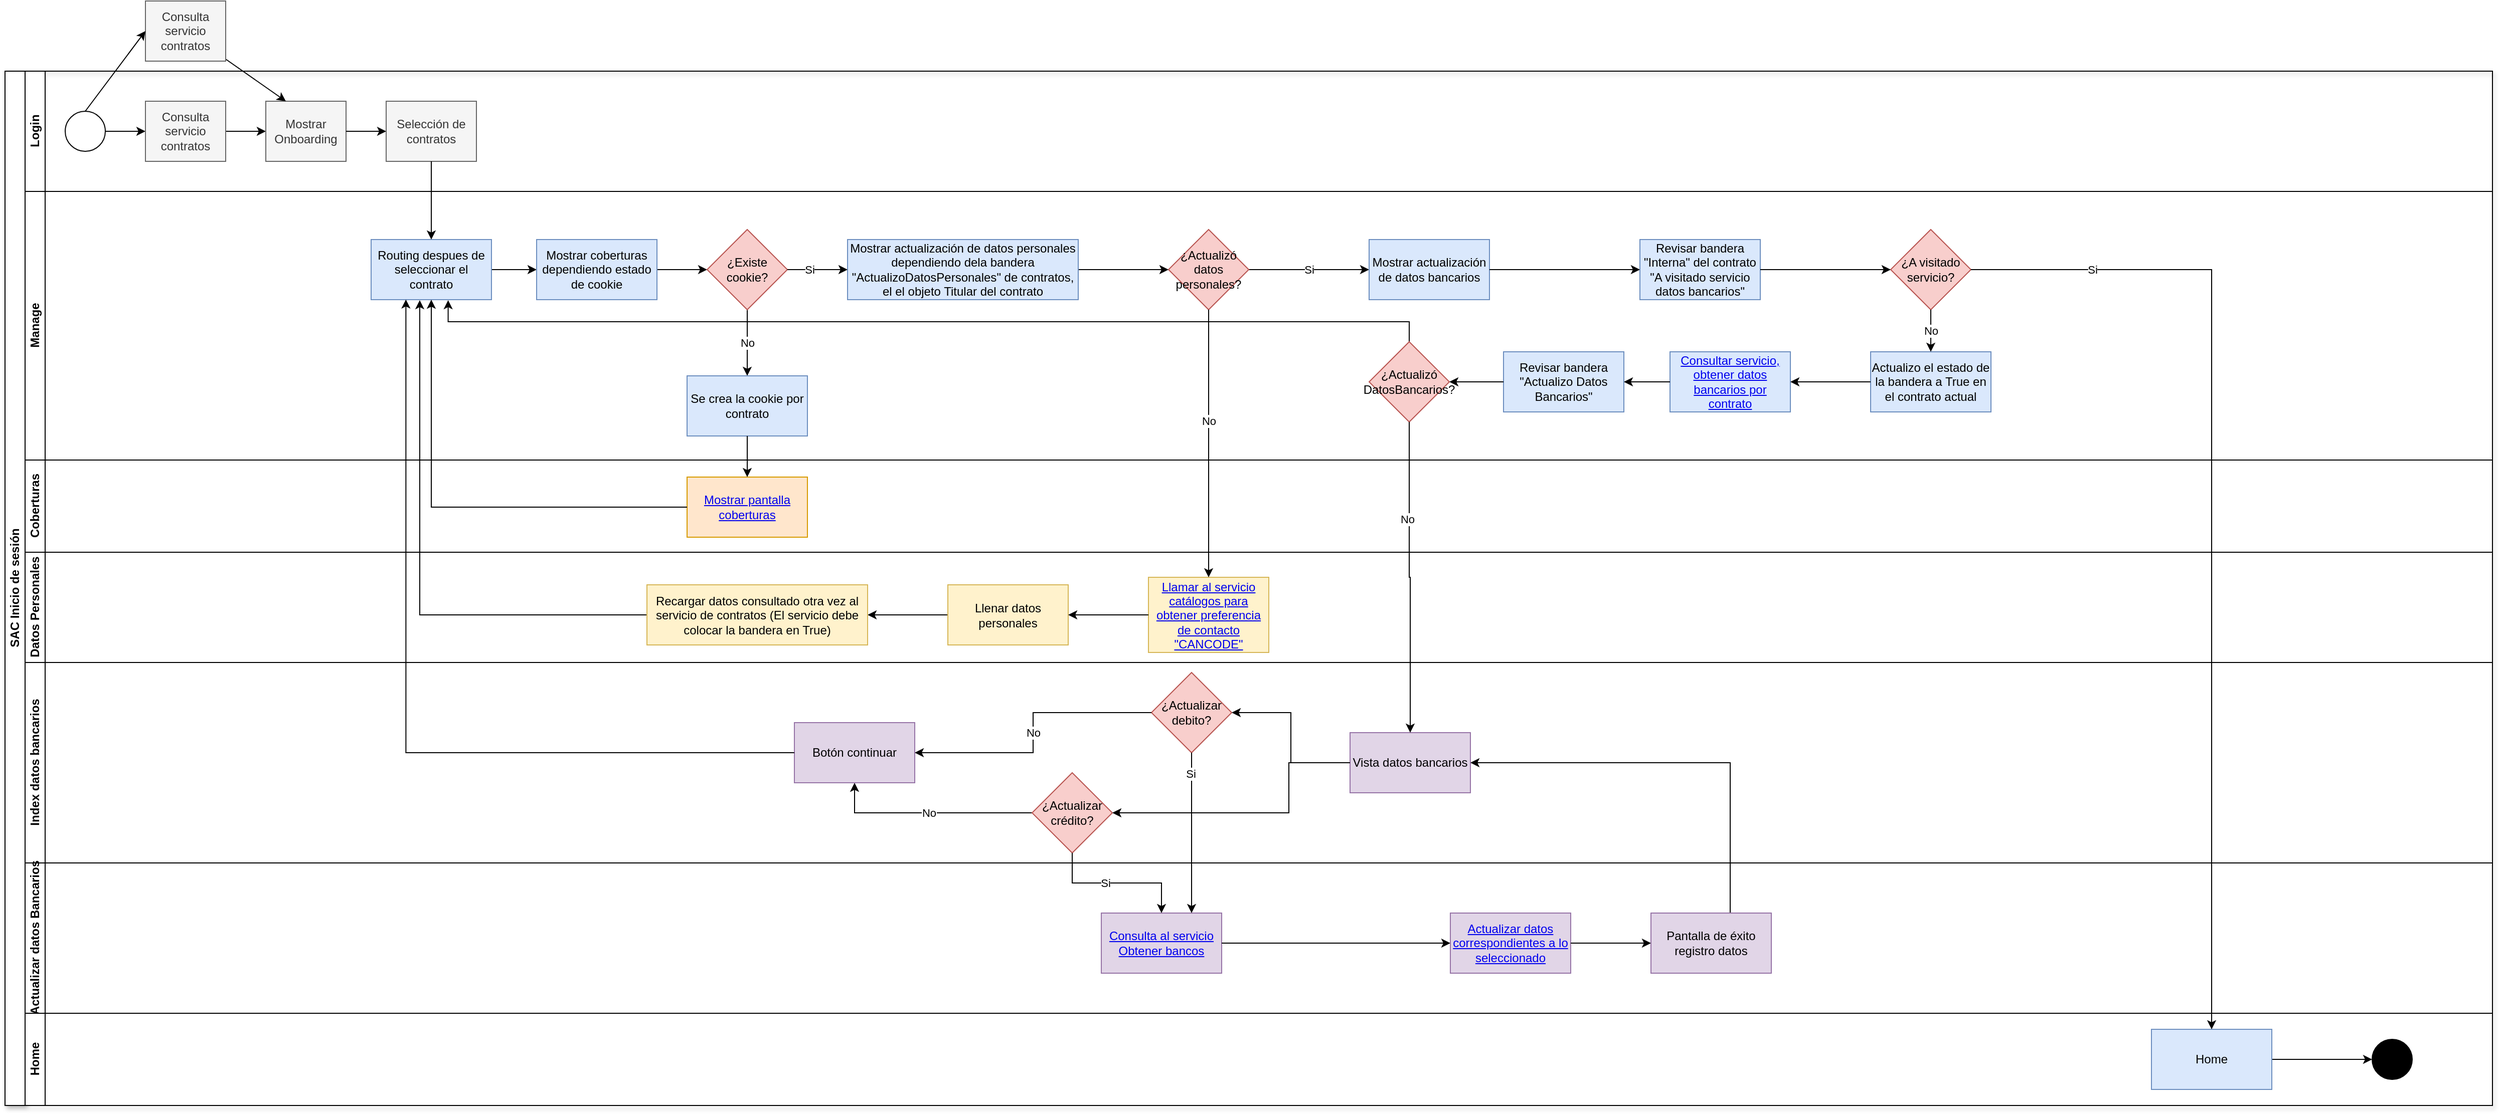 <mxfile>
    <diagram id="prtHgNgQTEPvFCAcTncT" name="Page-1">
        <mxGraphModel dx="843" dy="478" grid="1" gridSize="10" guides="1" tooltips="1" connect="1" arrows="1" fold="1" page="1" pageScale="1" pageWidth="827" pageHeight="1169" math="0" shadow="0">
            <root>
                <mxCell id="0"/>
                <mxCell id="1" parent="0"/>
                <mxCell id="dNxyNK7c78bLwvsdeMH5-19" value="SAC Inicio de sesión" style="swimlane;html=1;childLayout=stackLayout;resizeParent=1;resizeParentMax=0;horizontal=0;startSize=20;horizontalStack=0;shadow=1;" parent="1" vertex="1">
                    <mxGeometry x="40" y="80" width="2480" height="1032" as="geometry"/>
                </mxCell>
                <mxCell id="dNxyNK7c78bLwvsdeMH5-20" value="Login" style="swimlane;html=1;startSize=20;horizontal=0;swimlaneFillColor=none;" parent="dNxyNK7c78bLwvsdeMH5-19" vertex="1">
                    <mxGeometry x="20" width="2460" height="120" as="geometry"/>
                </mxCell>
                <mxCell id="dNxyNK7c78bLwvsdeMH5-25" value="" style="edgeStyle=orthogonalEdgeStyle;rounded=0;orthogonalLoop=1;jettySize=auto;html=1;" parent="dNxyNK7c78bLwvsdeMH5-20" source="dNxyNK7c78bLwvsdeMH5-23" target="dNxyNK7c78bLwvsdeMH5-24" edge="1">
                    <mxGeometry relative="1" as="geometry"/>
                </mxCell>
                <mxCell id="dNxyNK7c78bLwvsdeMH5-23" value="" style="ellipse;whiteSpace=wrap;html=1;" parent="dNxyNK7c78bLwvsdeMH5-20" vertex="1">
                    <mxGeometry x="40" y="40" width="40" height="40" as="geometry"/>
                </mxCell>
                <mxCell id="sx0D6qyh79OSTjhHzGGq-5" style="edgeStyle=orthogonalEdgeStyle;rounded=0;orthogonalLoop=1;jettySize=auto;html=1;" parent="dNxyNK7c78bLwvsdeMH5-20" source="dNxyNK7c78bLwvsdeMH5-24" target="dNxyNK7c78bLwvsdeMH5-30" edge="1">
                    <mxGeometry relative="1" as="geometry"/>
                </mxCell>
                <mxCell id="dNxyNK7c78bLwvsdeMH5-24" value="Consulta servicio contratos" style="rounded=0;whiteSpace=wrap;html=1;fontFamily=Helvetica;fontSize=12;fontColor=#333333;align=center;fillColor=#f5f5f5;strokeColor=#666666;" parent="dNxyNK7c78bLwvsdeMH5-20" vertex="1">
                    <mxGeometry x="120" y="30" width="80" height="60" as="geometry"/>
                </mxCell>
                <mxCell id="dNxyNK7c78bLwvsdeMH5-30" value="Mostrar Onboarding" style="rounded=0;whiteSpace=wrap;html=1;fontFamily=Helvetica;fontSize=12;fontColor=#333333;align=center;fillColor=#f5f5f5;strokeColor=#666666;" parent="dNxyNK7c78bLwvsdeMH5-20" vertex="1">
                    <mxGeometry x="240" y="30" width="80" height="60" as="geometry"/>
                </mxCell>
                <mxCell id="sx0D6qyh79OSTjhHzGGq-6" value="Selección de contratos" style="whiteSpace=wrap;html=1;fontColor=#333333;rounded=0;fillColor=#f5f5f5;strokeColor=#666666;" parent="dNxyNK7c78bLwvsdeMH5-20" vertex="1">
                    <mxGeometry x="360" y="30" width="90" height="60" as="geometry"/>
                </mxCell>
                <mxCell id="sx0D6qyh79OSTjhHzGGq-7" value="" style="edgeStyle=orthogonalEdgeStyle;rounded=0;orthogonalLoop=1;jettySize=auto;html=1;" parent="dNxyNK7c78bLwvsdeMH5-20" source="dNxyNK7c78bLwvsdeMH5-30" target="sx0D6qyh79OSTjhHzGGq-6" edge="1">
                    <mxGeometry relative="1" as="geometry"/>
                </mxCell>
                <mxCell id="dNxyNK7c78bLwvsdeMH5-21" value="Manage" style="swimlane;html=1;startSize=20;horizontal=0;" parent="dNxyNK7c78bLwvsdeMH5-19" vertex="1">
                    <mxGeometry x="20" y="120" width="2460" height="268" as="geometry"/>
                </mxCell>
                <mxCell id="sx0D6qyh79OSTjhHzGGq-16" value="" style="edgeStyle=orthogonalEdgeStyle;rounded=0;orthogonalLoop=1;jettySize=auto;html=1;" parent="dNxyNK7c78bLwvsdeMH5-21" source="sx0D6qyh79OSTjhHzGGq-10" target="sx0D6qyh79OSTjhHzGGq-15" edge="1">
                    <mxGeometry relative="1" as="geometry"/>
                </mxCell>
                <mxCell id="sx0D6qyh79OSTjhHzGGq-10" value="Routing despues de seleccionar el contrato" style="whiteSpace=wrap;html=1;rounded=0;fillColor=#dae8fc;strokeColor=#6c8ebf;" parent="dNxyNK7c78bLwvsdeMH5-21" vertex="1">
                    <mxGeometry x="345" y="48" width="120" height="60" as="geometry"/>
                </mxCell>
                <mxCell id="sx0D6qyh79OSTjhHzGGq-18" value="" style="edgeStyle=orthogonalEdgeStyle;rounded=0;orthogonalLoop=1;jettySize=auto;html=1;" parent="dNxyNK7c78bLwvsdeMH5-21" source="sx0D6qyh79OSTjhHzGGq-15" target="sx0D6qyh79OSTjhHzGGq-17" edge="1">
                    <mxGeometry relative="1" as="geometry"/>
                </mxCell>
                <mxCell id="sx0D6qyh79OSTjhHzGGq-15" value="Mostrar coberturas dependiendo estado de cookie" style="whiteSpace=wrap;html=1;rounded=0;fillColor=#dae8fc;strokeColor=#6c8ebf;" parent="dNxyNK7c78bLwvsdeMH5-21" vertex="1">
                    <mxGeometry x="510" y="48" width="120" height="60" as="geometry"/>
                </mxCell>
                <mxCell id="sx0D6qyh79OSTjhHzGGq-29" value="No" style="edgeStyle=orthogonalEdgeStyle;rounded=0;orthogonalLoop=1;jettySize=auto;html=1;" parent="dNxyNK7c78bLwvsdeMH5-21" source="sx0D6qyh79OSTjhHzGGq-17" target="sx0D6qyh79OSTjhHzGGq-28" edge="1">
                    <mxGeometry relative="1" as="geometry"/>
                </mxCell>
                <mxCell id="sx0D6qyh79OSTjhHzGGq-17" value="¿Existe cookie?" style="rhombus;whiteSpace=wrap;html=1;rounded=0;fillColor=#f8cecc;strokeColor=#b85450;" parent="dNxyNK7c78bLwvsdeMH5-21" vertex="1">
                    <mxGeometry x="680" y="38" width="80" height="80" as="geometry"/>
                </mxCell>
                <mxCell id="sx0D6qyh79OSTjhHzGGq-28" value="Se crea la cookie por contrato" style="whiteSpace=wrap;html=1;rounded=0;fillColor=#dae8fc;strokeColor=#6c8ebf;" parent="dNxyNK7c78bLwvsdeMH5-21" vertex="1">
                    <mxGeometry x="660" y="184" width="120" height="60" as="geometry"/>
                </mxCell>
                <mxCell id="sx0D6qyh79OSTjhHzGGq-36" value="Si" style="edgeStyle=orthogonalEdgeStyle;rounded=0;orthogonalLoop=1;jettySize=auto;html=1;" parent="dNxyNK7c78bLwvsdeMH5-21" source="sx0D6qyh79OSTjhHzGGq-32" target="sx0D6qyh79OSTjhHzGGq-35" edge="1">
                    <mxGeometry relative="1" as="geometry"/>
                </mxCell>
                <mxCell id="sx0D6qyh79OSTjhHzGGq-32" value="¿Actualizó datos personales?" style="rhombus;whiteSpace=wrap;html=1;rounded=0;fillColor=#f8cecc;strokeColor=#b85450;" parent="dNxyNK7c78bLwvsdeMH5-21" vertex="1">
                    <mxGeometry x="1140" y="38" width="80" height="80" as="geometry"/>
                </mxCell>
                <mxCell id="sx0D6qyh79OSTjhHzGGq-35" value="Mostrar actualización de datos bancarios" style="whiteSpace=wrap;html=1;rounded=0;fillColor=#dae8fc;strokeColor=#6c8ebf;" parent="dNxyNK7c78bLwvsdeMH5-21" vertex="1">
                    <mxGeometry x="1340" y="48" width="120" height="60" as="geometry"/>
                </mxCell>
                <mxCell id="sx0D6qyh79OSTjhHzGGq-50" value="Revisar bandera &quot;Interna&quot; del contrato &quot;A visitado servicio datos bancarios&quot;" style="whiteSpace=wrap;html=1;rounded=0;fillColor=#dae8fc;strokeColor=#6c8ebf;" parent="dNxyNK7c78bLwvsdeMH5-21" vertex="1">
                    <mxGeometry x="1610" y="48" width="120" height="60" as="geometry"/>
                </mxCell>
                <mxCell id="sx0D6qyh79OSTjhHzGGq-51" value="" style="edgeStyle=orthogonalEdgeStyle;rounded=0;orthogonalLoop=1;jettySize=auto;html=1;" parent="dNxyNK7c78bLwvsdeMH5-21" source="sx0D6qyh79OSTjhHzGGq-35" target="sx0D6qyh79OSTjhHzGGq-50" edge="1">
                    <mxGeometry relative="1" as="geometry"/>
                </mxCell>
                <mxCell id="sx0D6qyh79OSTjhHzGGq-53" value="¿A visitado servicio?" style="rhombus;whiteSpace=wrap;html=1;rounded=0;fillColor=#f8cecc;strokeColor=#b85450;" parent="dNxyNK7c78bLwvsdeMH5-21" vertex="1">
                    <mxGeometry x="1860" y="38" width="80" height="80" as="geometry"/>
                </mxCell>
                <mxCell id="sx0D6qyh79OSTjhHzGGq-54" value="" style="edgeStyle=orthogonalEdgeStyle;rounded=0;orthogonalLoop=1;jettySize=auto;html=1;" parent="dNxyNK7c78bLwvsdeMH5-21" source="sx0D6qyh79OSTjhHzGGq-50" target="sx0D6qyh79OSTjhHzGGq-53" edge="1">
                    <mxGeometry relative="1" as="geometry"/>
                </mxCell>
                <mxCell id="sx0D6qyh79OSTjhHzGGq-62" value="Actualizo el estado de la bandera a True en el contrato actual" style="whiteSpace=wrap;html=1;rounded=0;fillColor=#dae8fc;strokeColor=#6c8ebf;" parent="dNxyNK7c78bLwvsdeMH5-21" vertex="1">
                    <mxGeometry x="1840" y="160" width="120" height="60" as="geometry"/>
                </mxCell>
                <mxCell id="sx0D6qyh79OSTjhHzGGq-63" value="No" style="edgeStyle=orthogonalEdgeStyle;rounded=0;orthogonalLoop=1;jettySize=auto;html=1;" parent="dNxyNK7c78bLwvsdeMH5-21" source="sx0D6qyh79OSTjhHzGGq-53" target="sx0D6qyh79OSTjhHzGGq-62" edge="1">
                    <mxGeometry relative="1" as="geometry"/>
                </mxCell>
                <mxCell id="sx0D6qyh79OSTjhHzGGq-57" value="&lt;a href=&quot;http://pruebas.servicios.saludsa.com.ec/ServicioContratos/swagger/ui/index#!/Contrato/Contrato_ObtenerDatosBancariosPorContrato&quot;&gt;Consultar servicio, obtener datos bancarios por contrato&lt;/a&gt;" style="whiteSpace=wrap;html=1;rounded=0;fillColor=#dae8fc;strokeColor=#6c8ebf;" parent="dNxyNK7c78bLwvsdeMH5-21" vertex="1">
                    <mxGeometry x="1640" y="160" width="120" height="60" as="geometry"/>
                </mxCell>
                <mxCell id="sx0D6qyh79OSTjhHzGGq-64" style="edgeStyle=orthogonalEdgeStyle;rounded=0;orthogonalLoop=1;jettySize=auto;html=1;" parent="dNxyNK7c78bLwvsdeMH5-21" source="sx0D6qyh79OSTjhHzGGq-62" target="sx0D6qyh79OSTjhHzGGq-57" edge="1">
                    <mxGeometry relative="1" as="geometry"/>
                </mxCell>
                <mxCell id="sx0D6qyh79OSTjhHzGGq-89" value="Revisar bandera &quot;Actualizo Datos Bancarios&quot;" style="whiteSpace=wrap;html=1;rounded=0;fillColor=#dae8fc;strokeColor=#6c8ebf;" parent="dNxyNK7c78bLwvsdeMH5-21" vertex="1">
                    <mxGeometry x="1474" y="160" width="120" height="60" as="geometry"/>
                </mxCell>
                <mxCell id="sx0D6qyh79OSTjhHzGGq-90" value="" style="edgeStyle=orthogonalEdgeStyle;rounded=0;orthogonalLoop=1;jettySize=auto;html=1;" parent="dNxyNK7c78bLwvsdeMH5-21" source="sx0D6qyh79OSTjhHzGGq-57" target="sx0D6qyh79OSTjhHzGGq-89" edge="1">
                    <mxGeometry relative="1" as="geometry"/>
                </mxCell>
                <mxCell id="sx0D6qyh79OSTjhHzGGq-98" style="edgeStyle=orthogonalEdgeStyle;rounded=0;orthogonalLoop=1;jettySize=auto;html=1;entryX=0.64;entryY=1.008;entryDx=0;entryDy=0;entryPerimeter=0;" parent="dNxyNK7c78bLwvsdeMH5-21" source="sx0D6qyh79OSTjhHzGGq-91" target="sx0D6qyh79OSTjhHzGGq-10" edge="1">
                    <mxGeometry relative="1" as="geometry">
                        <Array as="points">
                            <mxPoint x="1380" y="130"/>
                            <mxPoint x="422" y="130"/>
                        </Array>
                    </mxGeometry>
                </mxCell>
                <mxCell id="sx0D6qyh79OSTjhHzGGq-91" value="¿Actualizó&lt;br&gt;DatosBancarios?" style="rhombus;whiteSpace=wrap;html=1;rounded=0;fillColor=#f8cecc;strokeColor=#b85450;" parent="dNxyNK7c78bLwvsdeMH5-21" vertex="1">
                    <mxGeometry x="1340" y="150" width="80" height="80" as="geometry"/>
                </mxCell>
                <mxCell id="sx0D6qyh79OSTjhHzGGq-92" value="" style="edgeStyle=orthogonalEdgeStyle;rounded=0;orthogonalLoop=1;jettySize=auto;html=1;" parent="dNxyNK7c78bLwvsdeMH5-21" source="sx0D6qyh79OSTjhHzGGq-89" target="sx0D6qyh79OSTjhHzGGq-91" edge="1">
                    <mxGeometry relative="1" as="geometry"/>
                </mxCell>
                <mxCell id="sx0D6qyh79OSTjhHzGGq-37" value="Coberturas" style="swimlane;html=1;startSize=20;horizontal=0;" parent="dNxyNK7c78bLwvsdeMH5-19" vertex="1">
                    <mxGeometry x="20" y="388" width="2460" height="92" as="geometry"/>
                </mxCell>
                <mxCell id="sx0D6qyh79OSTjhHzGGq-38" value="&lt;a href=&quot;http://pruebas.servicios.saludsa.com.ec/ServicioContratos/swagger/ui/index#!/Contrato/Contrato_ObtenerCoberturasGenericoConEstructuras&quot;&gt;Mostrar pantalla coberturas&lt;/a&gt;" style="whiteSpace=wrap;html=1;rounded=0;fillColor=#ffe6cc;strokeColor=#d79b00;" parent="sx0D6qyh79OSTjhHzGGq-37" vertex="1">
                    <mxGeometry x="660" y="17" width="120" height="60" as="geometry"/>
                </mxCell>
                <mxCell id="sx0D6qyh79OSTjhHzGGq-1" value="Datos Personales" style="swimlane;html=1;startSize=20;horizontal=0;" parent="dNxyNK7c78bLwvsdeMH5-19" vertex="1">
                    <mxGeometry x="20" y="480" width="2460" height="110" as="geometry"/>
                </mxCell>
                <mxCell id="sx0D6qyh79OSTjhHzGGq-42" value="&lt;a href=&quot;http://pruebas.servicios.saludsa.com.ec/ServicioCatalogos/swagger/ui/index#!/CatalogoAplicacion/CatalogoAplicacion_ObtenerCatalogo&quot;&gt;Llamar al servicio catálogos para obtener preferencia de contacto &quot;CANCODE&quot;&lt;/a&gt;" style="whiteSpace=wrap;html=1;rounded=0;fillColor=#fff2cc;strokeColor=#d6b656;" parent="sx0D6qyh79OSTjhHzGGq-1" vertex="1">
                    <mxGeometry x="1120" y="25" width="120" height="75" as="geometry"/>
                </mxCell>
                <mxCell id="sx0D6qyh79OSTjhHzGGq-11" value="" style="edgeStyle=orthogonalEdgeStyle;rounded=0;orthogonalLoop=1;jettySize=auto;html=1;" parent="dNxyNK7c78bLwvsdeMH5-19" source="sx0D6qyh79OSTjhHzGGq-6" target="sx0D6qyh79OSTjhHzGGq-10" edge="1">
                    <mxGeometry relative="1" as="geometry"/>
                </mxCell>
                <mxCell id="sx0D6qyh79OSTjhHzGGq-39" style="edgeStyle=orthogonalEdgeStyle;rounded=0;orthogonalLoop=1;jettySize=auto;html=1;" parent="dNxyNK7c78bLwvsdeMH5-19" source="sx0D6qyh79OSTjhHzGGq-28" target="sx0D6qyh79OSTjhHzGGq-38" edge="1">
                    <mxGeometry relative="1" as="geometry"/>
                </mxCell>
                <mxCell id="sx0D6qyh79OSTjhHzGGq-40" style="edgeStyle=orthogonalEdgeStyle;rounded=0;orthogonalLoop=1;jettySize=auto;html=1;" parent="dNxyNK7c78bLwvsdeMH5-19" source="sx0D6qyh79OSTjhHzGGq-38" target="sx0D6qyh79OSTjhHzGGq-10" edge="1">
                    <mxGeometry relative="1" as="geometry"/>
                </mxCell>
                <mxCell id="sx0D6qyh79OSTjhHzGGq-41" value="Index datos bancarios" style="swimlane;html=1;startSize=20;horizontal=0;" parent="dNxyNK7c78bLwvsdeMH5-19" vertex="1">
                    <mxGeometry x="20" y="590" width="2460" height="200" as="geometry"/>
                </mxCell>
                <mxCell id="sx0D6qyh79OSTjhHzGGq-60" value="Vista datos bancarios" style="whiteSpace=wrap;html=1;rounded=0;fillColor=#e1d5e7;strokeColor=#9673a6;" parent="sx0D6qyh79OSTjhHzGGq-41" vertex="1">
                    <mxGeometry x="1321" y="70" width="120" height="60" as="geometry"/>
                </mxCell>
                <mxCell id="sx0D6qyh79OSTjhHzGGq-70" value="¿Actualizar debito?" style="rhombus;whiteSpace=wrap;html=1;rounded=0;fillColor=#f8cecc;strokeColor=#b85450;" parent="sx0D6qyh79OSTjhHzGGq-41" vertex="1">
                    <mxGeometry x="1123" y="10" width="80" height="80" as="geometry"/>
                </mxCell>
                <mxCell id="sx0D6qyh79OSTjhHzGGq-71" value="" style="edgeStyle=orthogonalEdgeStyle;rounded=0;orthogonalLoop=1;jettySize=auto;html=1;" parent="sx0D6qyh79OSTjhHzGGq-41" source="sx0D6qyh79OSTjhHzGGq-60" target="sx0D6qyh79OSTjhHzGGq-70" edge="1">
                    <mxGeometry relative="1" as="geometry"/>
                </mxCell>
                <mxCell id="sx0D6qyh79OSTjhHzGGq-104" value="No" style="edgeStyle=orthogonalEdgeStyle;rounded=0;orthogonalLoop=1;jettySize=auto;html=1;entryX=0.5;entryY=1;entryDx=0;entryDy=0;" parent="sx0D6qyh79OSTjhHzGGq-41" source="sx0D6qyh79OSTjhHzGGq-73" target="sx0D6qyh79OSTjhHzGGq-102" edge="1">
                    <mxGeometry relative="1" as="geometry"/>
                </mxCell>
                <mxCell id="sx0D6qyh79OSTjhHzGGq-73" value="¿Actualizar crédito?" style="rhombus;whiteSpace=wrap;html=1;rounded=0;fillColor=#f8cecc;strokeColor=#b85450;" parent="sx0D6qyh79OSTjhHzGGq-41" vertex="1">
                    <mxGeometry x="1004" y="110" width="80" height="80" as="geometry"/>
                </mxCell>
                <mxCell id="sx0D6qyh79OSTjhHzGGq-74" value="" style="edgeStyle=orthogonalEdgeStyle;rounded=0;orthogonalLoop=1;jettySize=auto;html=1;" parent="sx0D6qyh79OSTjhHzGGq-41" source="sx0D6qyh79OSTjhHzGGq-60" target="sx0D6qyh79OSTjhHzGGq-73" edge="1">
                    <mxGeometry relative="1" as="geometry">
                        <Array as="points">
                            <mxPoint x="1260" y="100"/>
                            <mxPoint x="1260" y="150"/>
                        </Array>
                    </mxGeometry>
                </mxCell>
                <mxCell id="sx0D6qyh79OSTjhHzGGq-102" value="Botón continuar" style="whiteSpace=wrap;html=1;rounded=0;fillColor=#e1d5e7;strokeColor=#9673a6;" parent="sx0D6qyh79OSTjhHzGGq-41" vertex="1">
                    <mxGeometry x="767" y="60" width="120" height="60" as="geometry"/>
                </mxCell>
                <mxCell id="sx0D6qyh79OSTjhHzGGq-103" value="No" style="edgeStyle=orthogonalEdgeStyle;rounded=0;orthogonalLoop=1;jettySize=auto;html=1;" parent="sx0D6qyh79OSTjhHzGGq-41" source="sx0D6qyh79OSTjhHzGGq-70" target="sx0D6qyh79OSTjhHzGGq-102" edge="1">
                    <mxGeometry relative="1" as="geometry"/>
                </mxCell>
                <mxCell id="sx0D6qyh79OSTjhHzGGq-43" value="" style="edgeStyle=orthogonalEdgeStyle;rounded=0;orthogonalLoop=1;jettySize=auto;html=1;" parent="dNxyNK7c78bLwvsdeMH5-19" source="sx0D6qyh79OSTjhHzGGq-32" target="sx0D6qyh79OSTjhHzGGq-42" edge="1">
                    <mxGeometry relative="1" as="geometry"/>
                </mxCell>
                <mxCell id="sx0D6qyh79OSTjhHzGGq-99" value="No" style="edgeLabel;html=1;align=center;verticalAlign=middle;resizable=0;points=[];" parent="sx0D6qyh79OSTjhHzGGq-43" connectable="0" vertex="1">
                    <mxGeometry x="-0.167" relative="1" as="geometry">
                        <mxPoint as="offset"/>
                    </mxGeometry>
                </mxCell>
                <mxCell id="sx0D6qyh79OSTjhHzGGq-77" value="Actualizar datos Bancarios" style="swimlane;html=1;startSize=20;horizontal=0;" parent="dNxyNK7c78bLwvsdeMH5-19" vertex="1">
                    <mxGeometry x="20" y="790" width="2460" height="150" as="geometry"/>
                </mxCell>
                <mxCell id="sx0D6qyh79OSTjhHzGGq-78" value="&lt;a href=&quot;http://pruebas.servicios.saludsa.com.ec/ServicioArmonix/swagger/ui/index#!/ContratoConsulta/ContratoConsulta_GetBancos&quot;&gt;Consulta al servicio Obtener bancos&lt;/a&gt;" style="whiteSpace=wrap;html=1;rounded=0;fillColor=#e1d5e7;strokeColor=#9673a6;" parent="sx0D6qyh79OSTjhHzGGq-77" vertex="1">
                    <mxGeometry x="1073" y="50" width="120" height="60" as="geometry"/>
                </mxCell>
                <mxCell id="sx0D6qyh79OSTjhHzGGq-83" value="&lt;a href=&quot;http://pruebas.servicios.saludsa.com.ec/ServicioContratos/swagger/ui/index#!/Contrato/Contrato_ActualizarDatosBancariosContrato&quot;&gt;Actualizar datos correspondientes a lo seleccionado&lt;/a&gt;" style="whiteSpace=wrap;html=1;rounded=0;fillColor=#e1d5e7;strokeColor=#9673a6;" parent="sx0D6qyh79OSTjhHzGGq-77" vertex="1">
                    <mxGeometry x="1421" y="50" width="120" height="60" as="geometry"/>
                </mxCell>
                <mxCell id="sx0D6qyh79OSTjhHzGGq-84" value="" style="edgeStyle=orthogonalEdgeStyle;rounded=0;orthogonalLoop=1;jettySize=auto;html=1;" parent="sx0D6qyh79OSTjhHzGGq-77" source="sx0D6qyh79OSTjhHzGGq-78" target="sx0D6qyh79OSTjhHzGGq-83" edge="1">
                    <mxGeometry relative="1" as="geometry"/>
                </mxCell>
                <mxCell id="sx0D6qyh79OSTjhHzGGq-52" value="Home" style="swimlane;html=1;startSize=20;horizontal=0;" parent="dNxyNK7c78bLwvsdeMH5-19" vertex="1">
                    <mxGeometry x="20" y="940" width="2460" height="92" as="geometry"/>
                </mxCell>
                <mxCell id="sx0D6qyh79OSTjhHzGGq-109" style="edgeStyle=orthogonalEdgeStyle;rounded=0;orthogonalLoop=1;jettySize=auto;html=1;entryX=0;entryY=0.5;entryDx=0;entryDy=0;" parent="sx0D6qyh79OSTjhHzGGq-52" source="sx0D6qyh79OSTjhHzGGq-55" target="sx0D6qyh79OSTjhHzGGq-108" edge="1">
                    <mxGeometry relative="1" as="geometry"/>
                </mxCell>
                <mxCell id="sx0D6qyh79OSTjhHzGGq-55" value="Home" style="whiteSpace=wrap;html=1;rounded=0;fillColor=#dae8fc;strokeColor=#6c8ebf;" parent="sx0D6qyh79OSTjhHzGGq-52" vertex="1">
                    <mxGeometry x="2120" y="16" width="120" height="60" as="geometry"/>
                </mxCell>
                <mxCell id="sx0D6qyh79OSTjhHzGGq-108" value="" style="ellipse;whiteSpace=wrap;html=1;fillColor=#000000;" parent="sx0D6qyh79OSTjhHzGGq-52" vertex="1">
                    <mxGeometry x="2340" y="26" width="40" height="40" as="geometry"/>
                </mxCell>
                <mxCell id="sx0D6qyh79OSTjhHzGGq-79" value="" style="edgeStyle=orthogonalEdgeStyle;rounded=0;orthogonalLoop=1;jettySize=auto;html=1;" parent="dNxyNK7c78bLwvsdeMH5-19" source="sx0D6qyh79OSTjhHzGGq-73" target="sx0D6qyh79OSTjhHzGGq-78" edge="1">
                    <mxGeometry relative="1" as="geometry"/>
                </mxCell>
                <mxCell id="sx0D6qyh79OSTjhHzGGq-82" value="Si" style="edgeLabel;html=1;align=center;verticalAlign=middle;resizable=0;points=[];" parent="sx0D6qyh79OSTjhHzGGq-79" connectable="0" vertex="1">
                    <mxGeometry x="-0.157" relative="1" as="geometry">
                        <mxPoint as="offset"/>
                    </mxGeometry>
                </mxCell>
                <mxCell id="sx0D6qyh79OSTjhHzGGq-80" style="edgeStyle=orthogonalEdgeStyle;rounded=0;orthogonalLoop=1;jettySize=auto;html=1;entryX=0.75;entryY=0;entryDx=0;entryDy=0;" parent="dNxyNK7c78bLwvsdeMH5-19" source="sx0D6qyh79OSTjhHzGGq-70" target="sx0D6qyh79OSTjhHzGGq-78" edge="1">
                    <mxGeometry relative="1" as="geometry"/>
                </mxCell>
                <mxCell id="sx0D6qyh79OSTjhHzGGq-81" value="Si" style="edgeLabel;html=1;align=center;verticalAlign=middle;resizable=0;points=[];" parent="sx0D6qyh79OSTjhHzGGq-80" connectable="0" vertex="1">
                    <mxGeometry x="-0.736" y="-1" relative="1" as="geometry">
                        <mxPoint as="offset"/>
                    </mxGeometry>
                </mxCell>
                <mxCell id="sx0D6qyh79OSTjhHzGGq-96" style="edgeStyle=orthogonalEdgeStyle;rounded=0;orthogonalLoop=1;jettySize=auto;html=1;" parent="dNxyNK7c78bLwvsdeMH5-19" source="sx0D6qyh79OSTjhHzGGq-91" target="sx0D6qyh79OSTjhHzGGq-60" edge="1">
                    <mxGeometry relative="1" as="geometry"/>
                </mxCell>
                <mxCell id="sx0D6qyh79OSTjhHzGGq-97" value="No" style="edgeLabel;html=1;align=center;verticalAlign=middle;resizable=0;points=[];" parent="sx0D6qyh79OSTjhHzGGq-96" connectable="0" vertex="1">
                    <mxGeometry x="-0.38" y="-2" relative="1" as="geometry">
                        <mxPoint as="offset"/>
                    </mxGeometry>
                </mxCell>
                <mxCell id="sx0D6qyh79OSTjhHzGGq-105" style="edgeStyle=orthogonalEdgeStyle;rounded=0;orthogonalLoop=1;jettySize=auto;html=1;entryX=0.289;entryY=0.997;entryDx=0;entryDy=0;entryPerimeter=0;" parent="dNxyNK7c78bLwvsdeMH5-19" source="sx0D6qyh79OSTjhHzGGq-102" target="sx0D6qyh79OSTjhHzGGq-10" edge="1">
                    <mxGeometry relative="1" as="geometry"/>
                </mxCell>
                <mxCell id="sx0D6qyh79OSTjhHzGGq-56" value="Si" style="edgeStyle=orthogonalEdgeStyle;rounded=0;orthogonalLoop=1;jettySize=auto;html=1;" parent="dNxyNK7c78bLwvsdeMH5-19" source="sx0D6qyh79OSTjhHzGGq-53" target="sx0D6qyh79OSTjhHzGGq-55" edge="1">
                    <mxGeometry x="-0.759" relative="1" as="geometry">
                        <mxPoint as="offset"/>
                    </mxGeometry>
                </mxCell>
                <mxCell id="sx0D6qyh79OSTjhHzGGq-33" value="" style="edgeStyle=orthogonalEdgeStyle;rounded=0;orthogonalLoop=1;jettySize=auto;html=1;" parent="1" source="sx0D6qyh79OSTjhHzGGq-19" target="sx0D6qyh79OSTjhHzGGq-32" edge="1">
                    <mxGeometry relative="1" as="geometry"/>
                </mxCell>
                <mxCell id="sx0D6qyh79OSTjhHzGGq-19" value="Mostrar actualización de datos personales dependiendo dela bandera &quot;&lt;span style=&quot;&quot;&gt;ActualizoDatosPersonales&lt;/span&gt;&quot; de contratos, el el objeto Titular del contrato" style="whiteSpace=wrap;html=1;rounded=0;fillColor=#dae8fc;strokeColor=#6c8ebf;" parent="1" vertex="1">
                    <mxGeometry x="880" y="248" width="230" height="60" as="geometry"/>
                </mxCell>
                <mxCell id="sx0D6qyh79OSTjhHzGGq-20" value="" style="edgeStyle=orthogonalEdgeStyle;rounded=0;orthogonalLoop=1;jettySize=auto;html=1;" parent="1" source="sx0D6qyh79OSTjhHzGGq-17" target="sx0D6qyh79OSTjhHzGGq-19" edge="1">
                    <mxGeometry relative="1" as="geometry"/>
                </mxCell>
                <mxCell id="sx0D6qyh79OSTjhHzGGq-21" value="Si" style="edgeLabel;html=1;align=center;verticalAlign=middle;resizable=0;points=[];" parent="sx0D6qyh79OSTjhHzGGq-20" connectable="0" vertex="1">
                    <mxGeometry x="-0.275" relative="1" as="geometry">
                        <mxPoint as="offset"/>
                    </mxGeometry>
                </mxCell>
                <mxCell id="sx0D6qyh79OSTjhHzGGq-47" value="" style="edgeStyle=orthogonalEdgeStyle;rounded=0;orthogonalLoop=1;jettySize=auto;html=1;" parent="1" source="sx0D6qyh79OSTjhHzGGq-44" target="sx0D6qyh79OSTjhHzGGq-46" edge="1">
                    <mxGeometry relative="1" as="geometry"/>
                </mxCell>
                <mxCell id="sx0D6qyh79OSTjhHzGGq-44" value="Llenar datos personales" style="whiteSpace=wrap;html=1;rounded=0;fillColor=#fff2cc;strokeColor=#d6b656;" parent="1" vertex="1">
                    <mxGeometry x="980" y="592.5" width="120" height="60" as="geometry"/>
                </mxCell>
                <mxCell id="sx0D6qyh79OSTjhHzGGq-45" value="" style="edgeStyle=orthogonalEdgeStyle;rounded=0;orthogonalLoop=1;jettySize=auto;html=1;" parent="1" source="sx0D6qyh79OSTjhHzGGq-42" target="sx0D6qyh79OSTjhHzGGq-44" edge="1">
                    <mxGeometry relative="1" as="geometry"/>
                </mxCell>
                <mxCell id="sx0D6qyh79OSTjhHzGGq-49" style="edgeStyle=orthogonalEdgeStyle;rounded=0;orthogonalLoop=1;jettySize=auto;html=1;entryX=0.404;entryY=1.008;entryDx=0;entryDy=0;entryPerimeter=0;" parent="1" source="sx0D6qyh79OSTjhHzGGq-46" target="sx0D6qyh79OSTjhHzGGq-10" edge="1">
                    <mxGeometry relative="1" as="geometry"/>
                </mxCell>
                <mxCell id="sx0D6qyh79OSTjhHzGGq-46" value="Recargar datos consultado otra vez al servicio de contratos (El servicio debe colocar la bandera en True)" style="whiteSpace=wrap;html=1;rounded=0;fillColor=#fff2cc;strokeColor=#d6b656;" parent="1" vertex="1">
                    <mxGeometry x="680" y="592.5" width="220" height="60" as="geometry"/>
                </mxCell>
                <mxCell id="sx0D6qyh79OSTjhHzGGq-100" style="edgeStyle=orthogonalEdgeStyle;rounded=0;orthogonalLoop=1;jettySize=auto;html=1;entryX=1;entryY=0.5;entryDx=0;entryDy=0;" parent="1" source="sx0D6qyh79OSTjhHzGGq-86" target="sx0D6qyh79OSTjhHzGGq-60" edge="1">
                    <mxGeometry relative="1" as="geometry">
                        <Array as="points">
                            <mxPoint x="1760" y="770"/>
                        </Array>
                    </mxGeometry>
                </mxCell>
                <mxCell id="sx0D6qyh79OSTjhHzGGq-86" value="Pantalla de éxito registro datos" style="whiteSpace=wrap;html=1;rounded=0;fillColor=#e1d5e7;strokeColor=#9673a6;" parent="1" vertex="1">
                    <mxGeometry x="1681" y="920" width="120" height="60" as="geometry"/>
                </mxCell>
                <mxCell id="sx0D6qyh79OSTjhHzGGq-87" value="" style="edgeStyle=orthogonalEdgeStyle;rounded=0;orthogonalLoop=1;jettySize=auto;html=1;" parent="1" source="sx0D6qyh79OSTjhHzGGq-83" target="sx0D6qyh79OSTjhHzGGq-86" edge="1">
                    <mxGeometry relative="1" as="geometry"/>
                </mxCell>
                <mxCell id="4" style="edgeStyle=none;html=1;entryX=0.25;entryY=0;entryDx=0;entryDy=0;" edge="1" parent="1" source="2" target="dNxyNK7c78bLwvsdeMH5-30">
                    <mxGeometry relative="1" as="geometry"/>
                </mxCell>
                <mxCell id="2" value="Consulta servicio contratos" style="rounded=0;whiteSpace=wrap;html=1;fontFamily=Helvetica;fontSize=12;fontColor=#333333;align=center;fillColor=#f5f5f5;strokeColor=#666666;" vertex="1" parent="1">
                    <mxGeometry x="180" y="10" width="80" height="60" as="geometry"/>
                </mxCell>
                <mxCell id="3" style="edgeStyle=none;html=1;exitX=0.5;exitY=0;exitDx=0;exitDy=0;entryX=0;entryY=0.5;entryDx=0;entryDy=0;" edge="1" parent="1" source="dNxyNK7c78bLwvsdeMH5-23" target="2">
                    <mxGeometry relative="1" as="geometry"/>
                </mxCell>
            </root>
        </mxGraphModel>
    </diagram>
</mxfile>